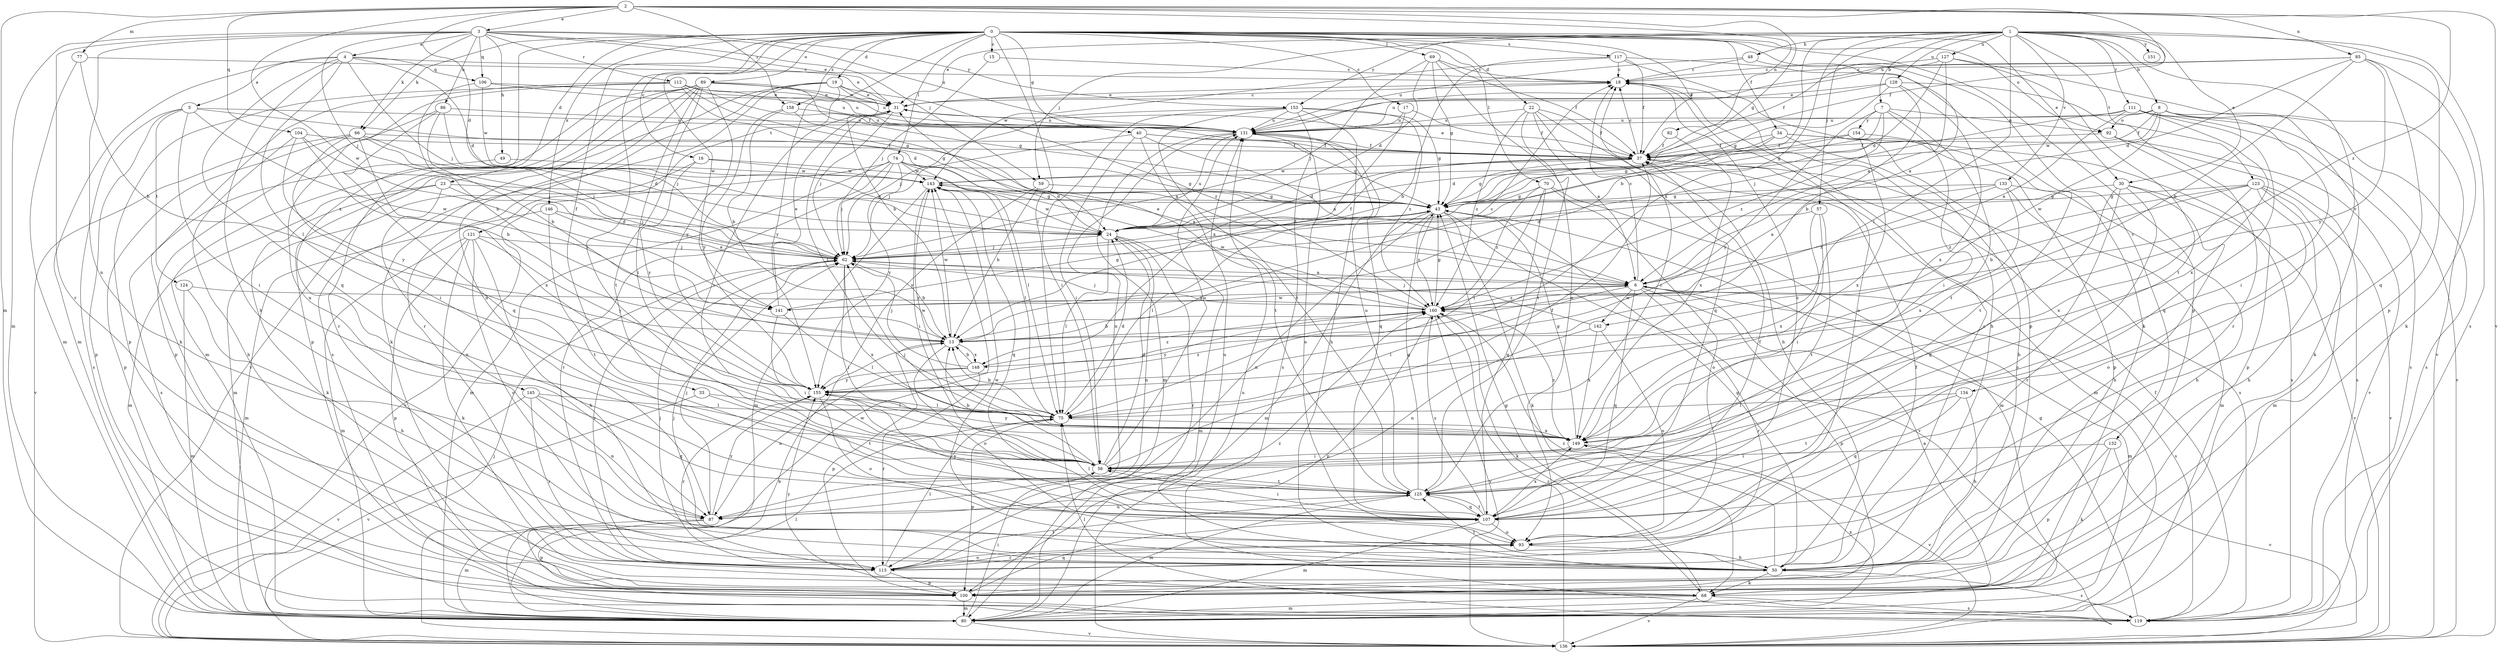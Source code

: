 strict digraph  {
0;
1;
2;
3;
4;
5;
6;
7;
8;
13;
15;
16;
17;
18;
19;
22;
23;
24;
30;
31;
33;
34;
37;
40;
43;
48;
49;
50;
56;
57;
59;
62;
66;
68;
69;
70;
74;
75;
77;
80;
82;
85;
86;
87;
89;
92;
93;
100;
104;
106;
107;
111;
112;
113;
117;
119;
121;
123;
124;
125;
127;
128;
131;
132;
133;
134;
136;
141;
142;
143;
145;
146;
148;
149;
151;
153;
154;
155;
158;
160;
0 -> 15  [label=c];
0 -> 16  [label=c];
0 -> 17  [label=c];
0 -> 19  [label=d];
0 -> 22  [label=d];
0 -> 23  [label=d];
0 -> 30  [label=e];
0 -> 33  [label=f];
0 -> 34  [label=f];
0 -> 37  [label=f];
0 -> 40  [label=g];
0 -> 56  [label=i];
0 -> 66  [label=k];
0 -> 69  [label=l];
0 -> 70  [label=l];
0 -> 74  [label=l];
0 -> 75  [label=l];
0 -> 89  [label=o];
0 -> 92  [label=o];
0 -> 100  [label=p];
0 -> 117  [label=s];
0 -> 121  [label=t];
0 -> 132  [label=v];
0 -> 141  [label=w];
0 -> 145  [label=x];
0 -> 146  [label=x];
0 -> 158  [label=z];
1 -> 7  [label=b];
1 -> 8  [label=b];
1 -> 13  [label=b];
1 -> 30  [label=e];
1 -> 31  [label=e];
1 -> 37  [label=f];
1 -> 48  [label=h];
1 -> 57  [label=j];
1 -> 59  [label=j];
1 -> 75  [label=l];
1 -> 100  [label=p];
1 -> 111  [label=r];
1 -> 119  [label=s];
1 -> 123  [label=t];
1 -> 127  [label=u];
1 -> 128  [label=u];
1 -> 133  [label=v];
1 -> 134  [label=v];
1 -> 148  [label=x];
1 -> 151  [label=y];
1 -> 153  [label=y];
2 -> 3  [label=a];
2 -> 24  [label=d];
2 -> 43  [label=g];
2 -> 77  [label=m];
2 -> 80  [label=m];
2 -> 82  [label=n];
2 -> 85  [label=n];
2 -> 104  [label=q];
2 -> 131  [label=u];
2 -> 136  [label=v];
2 -> 141  [label=w];
2 -> 158  [label=z];
2 -> 160  [label=z];
3 -> 4  [label=a];
3 -> 31  [label=e];
3 -> 49  [label=h];
3 -> 59  [label=j];
3 -> 62  [label=j];
3 -> 66  [label=k];
3 -> 80  [label=m];
3 -> 86  [label=n];
3 -> 87  [label=n];
3 -> 106  [label=q];
3 -> 112  [label=r];
3 -> 113  [label=r];
3 -> 131  [label=u];
3 -> 153  [label=y];
4 -> 5  [label=a];
4 -> 24  [label=d];
4 -> 31  [label=e];
4 -> 50  [label=h];
4 -> 62  [label=j];
4 -> 75  [label=l];
4 -> 80  [label=m];
4 -> 106  [label=q];
4 -> 107  [label=q];
5 -> 43  [label=g];
5 -> 56  [label=i];
5 -> 100  [label=p];
5 -> 119  [label=s];
5 -> 124  [label=t];
5 -> 131  [label=u];
5 -> 141  [label=w];
6 -> 18  [label=c];
6 -> 75  [label=l];
6 -> 80  [label=m];
6 -> 100  [label=p];
6 -> 107  [label=q];
6 -> 113  [label=r];
6 -> 119  [label=s];
6 -> 141  [label=w];
6 -> 142  [label=w];
6 -> 160  [label=z];
7 -> 43  [label=g];
7 -> 56  [label=i];
7 -> 92  [label=o];
7 -> 125  [label=t];
7 -> 154  [label=y];
7 -> 155  [label=y];
7 -> 160  [label=z];
8 -> 37  [label=f];
8 -> 56  [label=i];
8 -> 68  [label=k];
8 -> 92  [label=o];
8 -> 119  [label=s];
8 -> 131  [label=u];
8 -> 142  [label=w];
8 -> 143  [label=w];
13 -> 18  [label=c];
13 -> 93  [label=o];
13 -> 100  [label=p];
13 -> 143  [label=w];
13 -> 148  [label=x];
15 -> 18  [label=c];
15 -> 62  [label=j];
16 -> 24  [label=d];
16 -> 80  [label=m];
16 -> 143  [label=w];
16 -> 155  [label=y];
17 -> 37  [label=f];
17 -> 131  [label=u];
17 -> 148  [label=x];
18 -> 31  [label=e];
18 -> 50  [label=h];
18 -> 93  [label=o];
19 -> 13  [label=b];
19 -> 31  [label=e];
19 -> 113  [label=r];
19 -> 119  [label=s];
19 -> 136  [label=v];
19 -> 155  [label=y];
19 -> 160  [label=z];
22 -> 6  [label=a];
22 -> 37  [label=f];
22 -> 50  [label=h];
22 -> 107  [label=q];
22 -> 125  [label=t];
22 -> 131  [label=u];
22 -> 160  [label=z];
23 -> 43  [label=g];
23 -> 62  [label=j];
23 -> 68  [label=k];
23 -> 80  [label=m];
23 -> 87  [label=n];
24 -> 62  [label=j];
24 -> 75  [label=l];
24 -> 80  [label=m];
24 -> 87  [label=n];
24 -> 113  [label=r];
24 -> 131  [label=u];
24 -> 143  [label=w];
30 -> 43  [label=g];
30 -> 50  [label=h];
30 -> 93  [label=o];
30 -> 107  [label=q];
30 -> 113  [label=r];
30 -> 136  [label=v];
31 -> 18  [label=c];
31 -> 56  [label=i];
31 -> 62  [label=j];
31 -> 75  [label=l];
31 -> 131  [label=u];
33 -> 75  [label=l];
33 -> 125  [label=t];
33 -> 136  [label=v];
34 -> 24  [label=d];
34 -> 37  [label=f];
34 -> 50  [label=h];
34 -> 62  [label=j];
34 -> 100  [label=p];
34 -> 119  [label=s];
37 -> 18  [label=c];
37 -> 24  [label=d];
37 -> 31  [label=e];
37 -> 43  [label=g];
37 -> 80  [label=m];
37 -> 119  [label=s];
37 -> 143  [label=w];
40 -> 6  [label=a];
40 -> 37  [label=f];
40 -> 43  [label=g];
40 -> 56  [label=i];
40 -> 62  [label=j];
40 -> 125  [label=t];
43 -> 24  [label=d];
43 -> 68  [label=k];
43 -> 75  [label=l];
43 -> 80  [label=m];
43 -> 87  [label=n];
43 -> 136  [label=v];
43 -> 160  [label=z];
48 -> 6  [label=a];
48 -> 18  [label=c];
48 -> 131  [label=u];
49 -> 119  [label=s];
49 -> 143  [label=w];
50 -> 18  [label=c];
50 -> 37  [label=f];
50 -> 43  [label=g];
50 -> 62  [label=j];
50 -> 68  [label=k];
50 -> 119  [label=s];
50 -> 125  [label=t];
50 -> 131  [label=u];
50 -> 143  [label=w];
50 -> 160  [label=z];
56 -> 13  [label=b];
56 -> 24  [label=d];
56 -> 37  [label=f];
56 -> 125  [label=t];
56 -> 131  [label=u];
57 -> 24  [label=d];
57 -> 56  [label=i];
57 -> 125  [label=t];
57 -> 149  [label=x];
59 -> 13  [label=b];
59 -> 43  [label=g];
59 -> 155  [label=y];
62 -> 6  [label=a];
62 -> 13  [label=b];
62 -> 37  [label=f];
62 -> 56  [label=i];
62 -> 113  [label=r];
62 -> 149  [label=x];
66 -> 24  [label=d];
66 -> 37  [label=f];
66 -> 56  [label=i];
66 -> 62  [label=j];
66 -> 100  [label=p];
66 -> 136  [label=v];
66 -> 149  [label=x];
68 -> 6  [label=a];
68 -> 43  [label=g];
68 -> 80  [label=m];
68 -> 119  [label=s];
68 -> 136  [label=v];
68 -> 155  [label=y];
69 -> 18  [label=c];
69 -> 24  [label=d];
69 -> 37  [label=f];
69 -> 43  [label=g];
69 -> 62  [label=j];
69 -> 93  [label=o];
70 -> 43  [label=g];
70 -> 75  [label=l];
70 -> 80  [label=m];
70 -> 93  [label=o];
70 -> 107  [label=q];
70 -> 160  [label=z];
74 -> 6  [label=a];
74 -> 43  [label=g];
74 -> 62  [label=j];
74 -> 75  [label=l];
74 -> 80  [label=m];
74 -> 113  [label=r];
74 -> 136  [label=v];
74 -> 143  [label=w];
74 -> 155  [label=y];
75 -> 13  [label=b];
75 -> 24  [label=d];
75 -> 100  [label=p];
75 -> 149  [label=x];
77 -> 13  [label=b];
77 -> 18  [label=c];
77 -> 80  [label=m];
80 -> 56  [label=i];
80 -> 75  [label=l];
80 -> 136  [label=v];
80 -> 149  [label=x];
82 -> 37  [label=f];
82 -> 149  [label=x];
85 -> 13  [label=b];
85 -> 18  [label=c];
85 -> 24  [label=d];
85 -> 68  [label=k];
85 -> 107  [label=q];
85 -> 131  [label=u];
85 -> 155  [label=y];
86 -> 13  [label=b];
86 -> 62  [label=j];
86 -> 100  [label=p];
86 -> 107  [label=q];
86 -> 131  [label=u];
87 -> 62  [label=j];
87 -> 80  [label=m];
87 -> 100  [label=p];
87 -> 155  [label=y];
89 -> 31  [label=e];
89 -> 43  [label=g];
89 -> 56  [label=i];
89 -> 68  [label=k];
89 -> 80  [label=m];
89 -> 87  [label=n];
89 -> 100  [label=p];
89 -> 113  [label=r];
89 -> 125  [label=t];
89 -> 131  [label=u];
89 -> 155  [label=y];
92 -> 37  [label=f];
92 -> 100  [label=p];
92 -> 119  [label=s];
92 -> 136  [label=v];
93 -> 50  [label=h];
93 -> 113  [label=r];
100 -> 80  [label=m];
100 -> 107  [label=q];
104 -> 13  [label=b];
104 -> 37  [label=f];
104 -> 50  [label=h];
104 -> 62  [label=j];
104 -> 155  [label=y];
106 -> 13  [label=b];
106 -> 31  [label=e];
106 -> 131  [label=u];
106 -> 143  [label=w];
107 -> 18  [label=c];
107 -> 37  [label=f];
107 -> 56  [label=i];
107 -> 75  [label=l];
107 -> 80  [label=m];
107 -> 93  [label=o];
107 -> 125  [label=t];
107 -> 149  [label=x];
107 -> 155  [label=y];
107 -> 160  [label=z];
111 -> 6  [label=a];
111 -> 62  [label=j];
111 -> 107  [label=q];
111 -> 119  [label=s];
111 -> 131  [label=u];
111 -> 136  [label=v];
111 -> 149  [label=x];
112 -> 24  [label=d];
112 -> 31  [label=e];
112 -> 37  [label=f];
112 -> 43  [label=g];
112 -> 68  [label=k];
112 -> 87  [label=n];
112 -> 100  [label=p];
112 -> 131  [label=u];
113 -> 62  [label=j];
113 -> 75  [label=l];
113 -> 93  [label=o];
113 -> 100  [label=p];
113 -> 125  [label=t];
113 -> 160  [label=z];
117 -> 13  [label=b];
117 -> 18  [label=c];
117 -> 37  [label=f];
117 -> 68  [label=k];
117 -> 100  [label=p];
117 -> 143  [label=w];
119 -> 13  [label=b];
119 -> 37  [label=f];
119 -> 43  [label=g];
119 -> 75  [label=l];
121 -> 50  [label=h];
121 -> 62  [label=j];
121 -> 68  [label=k];
121 -> 80  [label=m];
121 -> 93  [label=o];
121 -> 100  [label=p];
121 -> 155  [label=y];
123 -> 13  [label=b];
123 -> 43  [label=g];
123 -> 50  [label=h];
123 -> 80  [label=m];
123 -> 93  [label=o];
123 -> 136  [label=v];
123 -> 149  [label=x];
123 -> 160  [label=z];
124 -> 50  [label=h];
124 -> 80  [label=m];
124 -> 160  [label=z];
125 -> 18  [label=c];
125 -> 43  [label=g];
125 -> 80  [label=m];
125 -> 87  [label=n];
125 -> 107  [label=q];
125 -> 131  [label=u];
127 -> 6  [label=a];
127 -> 18  [label=c];
127 -> 24  [label=d];
127 -> 37  [label=f];
127 -> 125  [label=t];
127 -> 136  [label=v];
128 -> 13  [label=b];
128 -> 31  [label=e];
128 -> 43  [label=g];
128 -> 113  [label=r];
128 -> 131  [label=u];
128 -> 149  [label=x];
131 -> 37  [label=f];
131 -> 80  [label=m];
131 -> 87  [label=n];
131 -> 93  [label=o];
131 -> 107  [label=q];
132 -> 56  [label=i];
132 -> 68  [label=k];
132 -> 100  [label=p];
132 -> 136  [label=v];
133 -> 6  [label=a];
133 -> 43  [label=g];
133 -> 50  [label=h];
133 -> 80  [label=m];
133 -> 149  [label=x];
133 -> 160  [label=z];
134 -> 50  [label=h];
134 -> 75  [label=l];
134 -> 107  [label=q];
134 -> 125  [label=t];
136 -> 62  [label=j];
136 -> 131  [label=u];
136 -> 143  [label=w];
136 -> 160  [label=z];
141 -> 6  [label=a];
141 -> 31  [label=e];
141 -> 43  [label=g];
141 -> 56  [label=i];
141 -> 75  [label=l];
142 -> 62  [label=j];
142 -> 87  [label=n];
142 -> 93  [label=o];
142 -> 149  [label=x];
143 -> 43  [label=g];
143 -> 56  [label=i];
143 -> 75  [label=l];
143 -> 80  [label=m];
143 -> 107  [label=q];
145 -> 75  [label=l];
145 -> 87  [label=n];
145 -> 107  [label=q];
145 -> 113  [label=r];
145 -> 136  [label=v];
146 -> 6  [label=a];
146 -> 24  [label=d];
146 -> 80  [label=m];
146 -> 125  [label=t];
148 -> 13  [label=b];
148 -> 62  [label=j];
148 -> 87  [label=n];
148 -> 113  [label=r];
148 -> 155  [label=y];
148 -> 160  [label=z];
149 -> 43  [label=g];
149 -> 56  [label=i];
149 -> 62  [label=j];
149 -> 136  [label=v];
149 -> 143  [label=w];
149 -> 155  [label=y];
149 -> 160  [label=z];
153 -> 43  [label=g];
153 -> 50  [label=h];
153 -> 56  [label=i];
153 -> 62  [label=j];
153 -> 119  [label=s];
153 -> 125  [label=t];
153 -> 131  [label=u];
153 -> 160  [label=z];
154 -> 37  [label=f];
154 -> 43  [label=g];
154 -> 125  [label=t];
154 -> 149  [label=x];
155 -> 75  [label=l];
155 -> 93  [label=o];
155 -> 113  [label=r];
155 -> 160  [label=z];
158 -> 6  [label=a];
158 -> 13  [label=b];
158 -> 131  [label=u];
158 -> 155  [label=y];
160 -> 13  [label=b];
160 -> 31  [label=e];
160 -> 43  [label=g];
160 -> 62  [label=j];
160 -> 68  [label=k];
160 -> 100  [label=p];
160 -> 136  [label=v];
160 -> 143  [label=w];
160 -> 155  [label=y];
}
